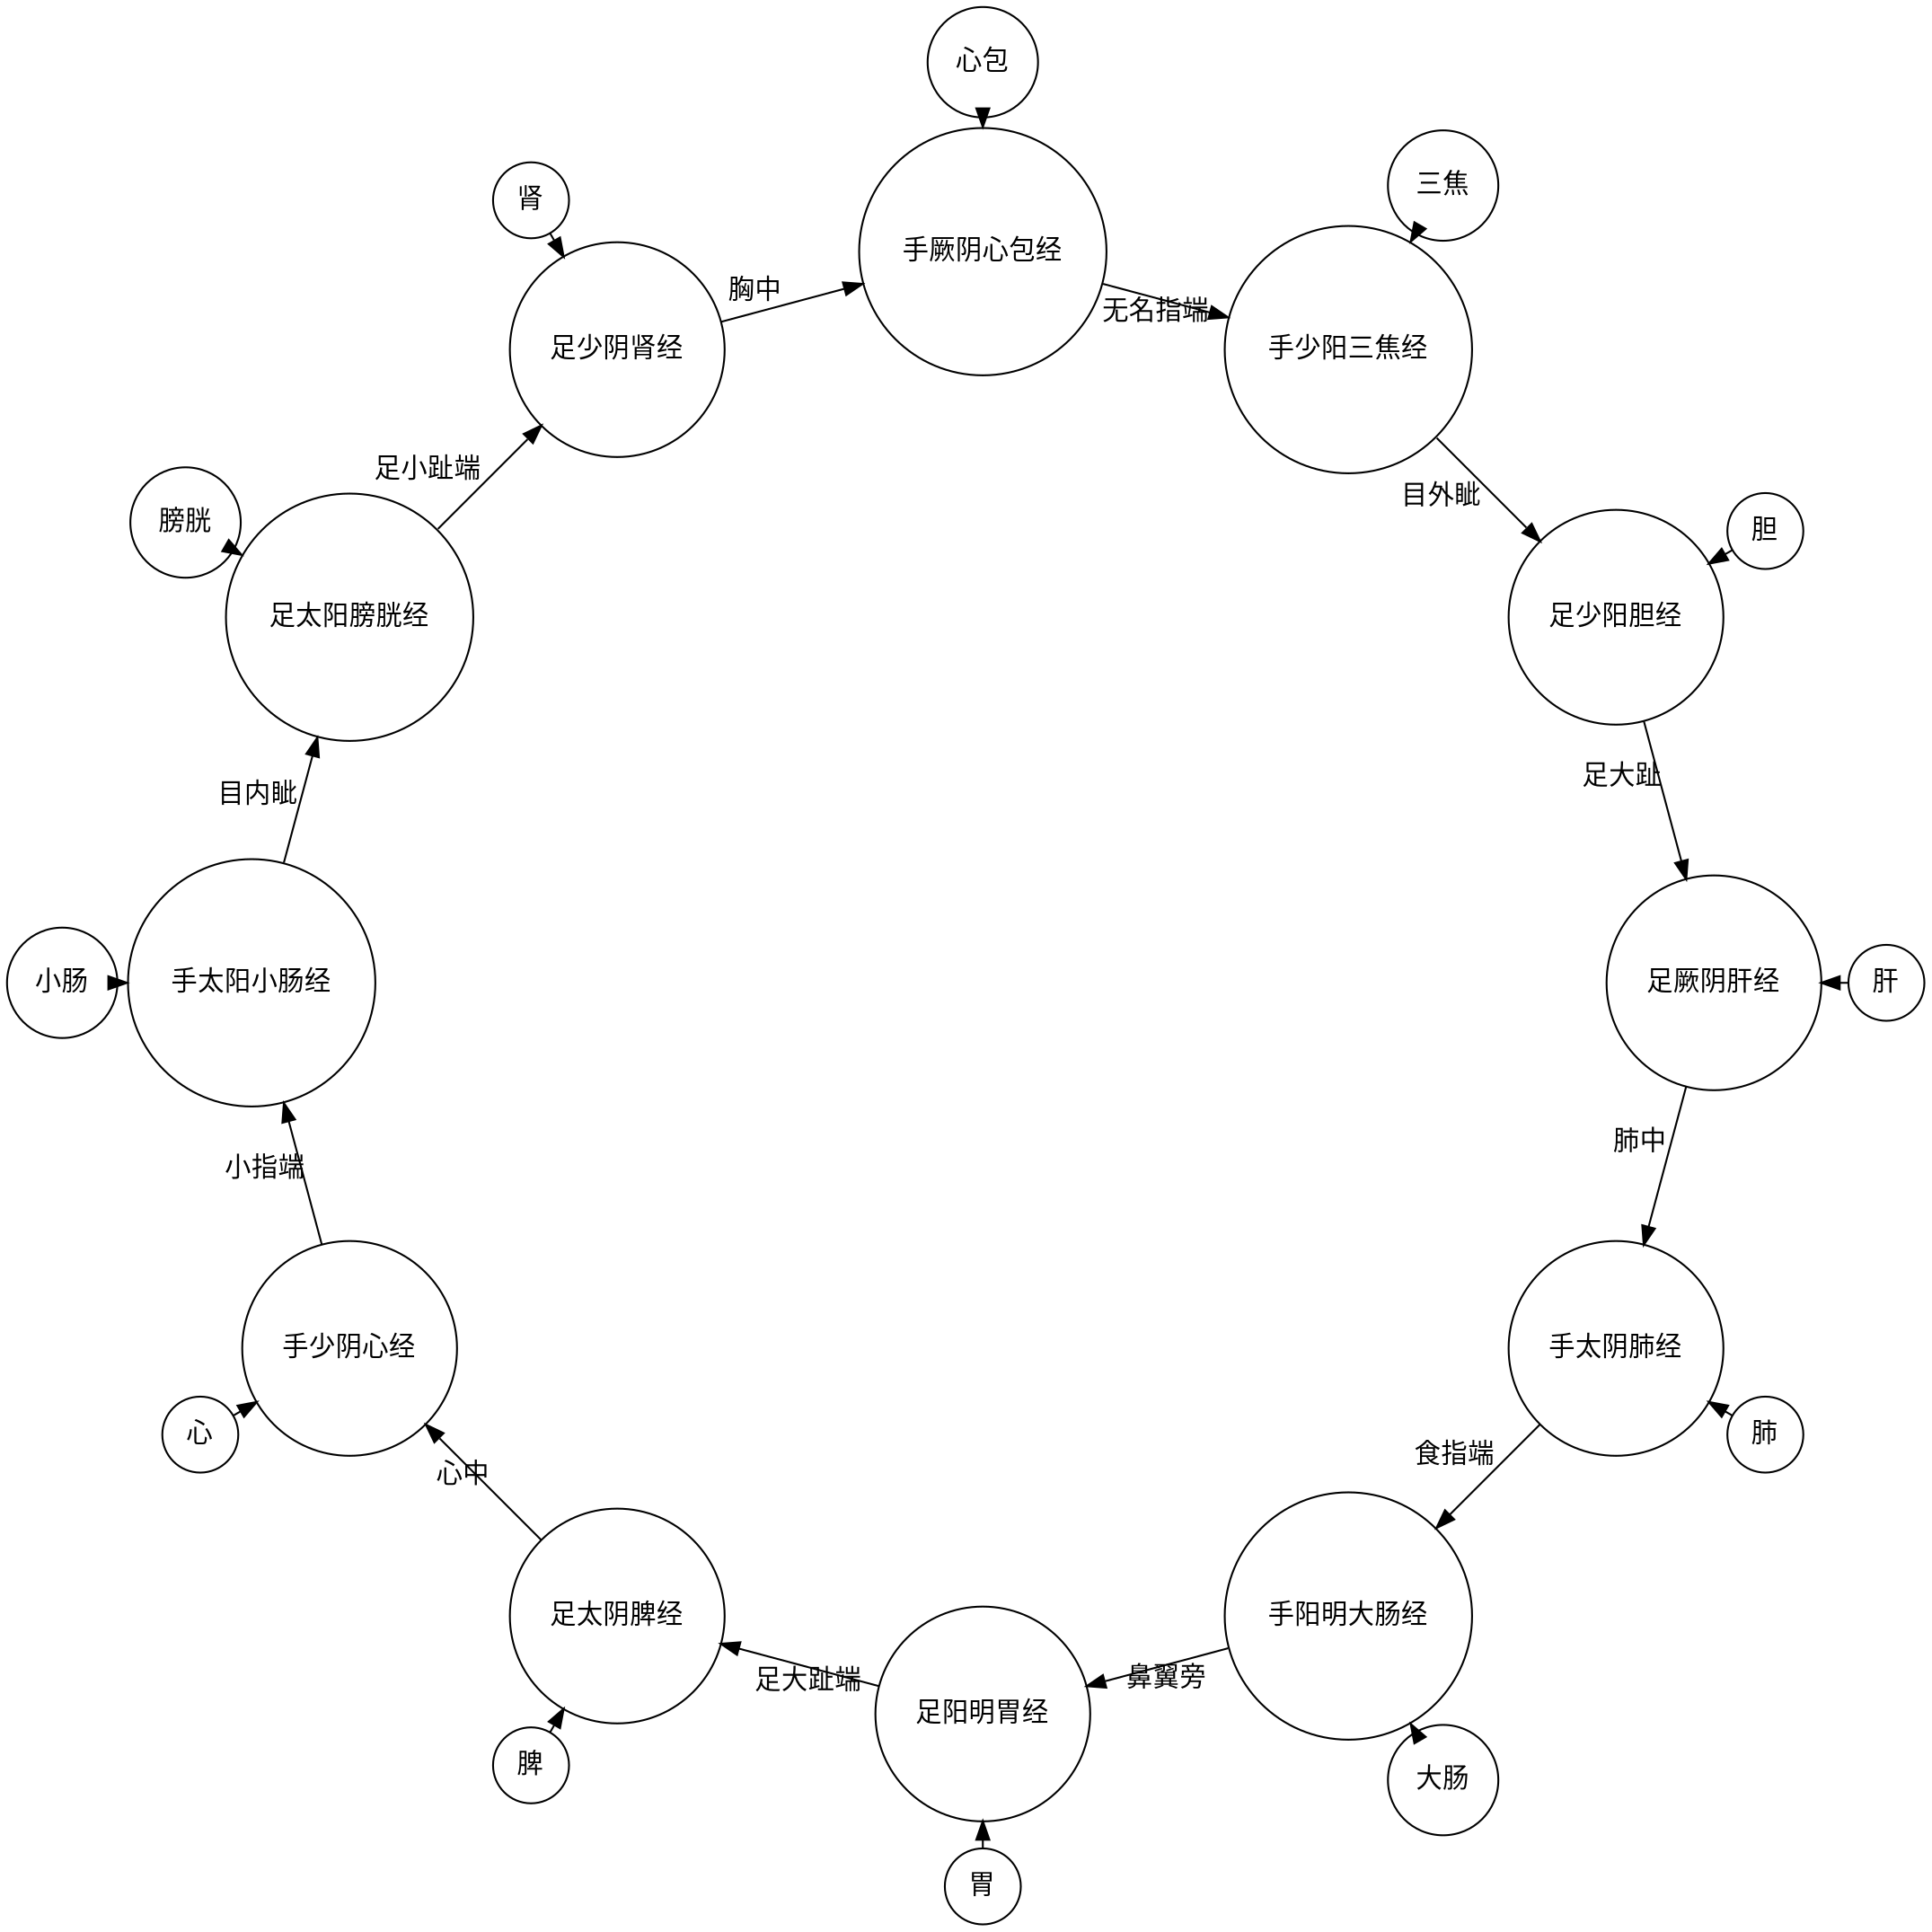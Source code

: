 digraph g1 { 
    layout="circo"; 
    // node [shape = doublecircle]; N4 N6; 
    node [shape = circle]; 

    手太阴肺经 -> 手阳明大肠经 [ label = "食指端"]; 
	手阳明大肠经 ->足阳明胃经[ label = "鼻翼旁"]; 
	足阳明胃经 ->足太阴脾经[ label = "足大趾端"]; 
	足太阴脾经 ->手少阴心经[ label = "心中"]; 
	手少阴心经 ->手太阳小肠经[ label = "小指端"]; 
	手太阳小肠经 ->足太阳膀胱经[ label = "目内眦"]; 
	足太阳膀胱经 ->足少阴肾经[ label = "足小趾端"]; 
	足少阴肾经 ->手厥阴心包经[ label = "胸中"]; 
	手厥阴心包经 ->手少阳三焦经[ label = "无名指端"]; 
	手少阳三焦经 ->足少阳胆经[ label = "目外眦"]; 
	足少阳胆经 ->足厥阴肝经[ label = "足大趾"]; 
	足厥阴肝经 ->手太阴肺经[ label = "肺中"]; 

	肺->手太阴肺经

	大肠->手阳明大肠经	
	胃	->足阳明胃经	
	脾	->足太阴脾经	
	心	->手少阴心经	
	小肠->手太阳小肠经	
	膀胱->足太阳膀胱经	
	肾	->足少阴肾经	
	心包->手厥阴心包经	
	三焦->手少阳三焦经	
	胆	->足少阳胆经	
	肝	->足厥阴肝经	


} 